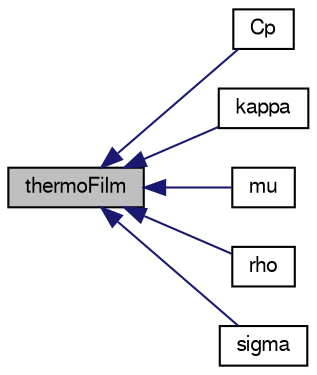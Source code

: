 digraph "thermoFilm"
{
  bgcolor="transparent";
  edge [fontname="FreeSans",fontsize="10",labelfontname="FreeSans",labelfontsize="10"];
  node [fontname="FreeSans",fontsize="10",shape=record];
  rankdir="LR";
  Node1 [label="thermoFilm",height=0.2,width=0.4,color="black", fillcolor="grey75", style="filled" fontcolor="black"];
  Node1 -> Node2 [dir="back",color="midnightblue",fontsize="10",style="solid",fontname="FreeSans"];
  Node2 [label="Cp",height=0.2,width=0.4,color="black",URL="$a01319.html#a189768d7784b3f4d6300630f60482f21",tooltip="Return specific heat capacity [J/kg/K]. "];
  Node1 -> Node3 [dir="back",color="midnightblue",fontsize="10",style="solid",fontname="FreeSans"];
  Node3 [label="kappa",height=0.2,width=0.4,color="black",URL="$a01319.html#a2b3635ee75d2bce5309f4d98d6c27650",tooltip="Return thermal conductivity [W/m/K]. "];
  Node1 -> Node4 [dir="back",color="midnightblue",fontsize="10",style="solid",fontname="FreeSans"];
  Node4 [label="mu",height=0.2,width=0.4,color="black",URL="$a01319.html#a6a75e732b55d976da97dddc2575579ed",tooltip="Return dynamic viscosity [Pa.s]. "];
  Node1 -> Node5 [dir="back",color="midnightblue",fontsize="10",style="solid",fontname="FreeSans"];
  Node5 [label="rho",height=0.2,width=0.4,color="black",URL="$a01319.html#a6d296151ad3579c3213f91adc6ed6f52",tooltip="Return density [kg/m3]. "];
  Node1 -> Node6 [dir="back",color="midnightblue",fontsize="10",style="solid",fontname="FreeSans"];
  Node6 [label="sigma",height=0.2,width=0.4,color="black",URL="$a01319.html#a5292706a64558b88dc07af840513cb71",tooltip="Return surface tension [kg/s2]. "];
}
